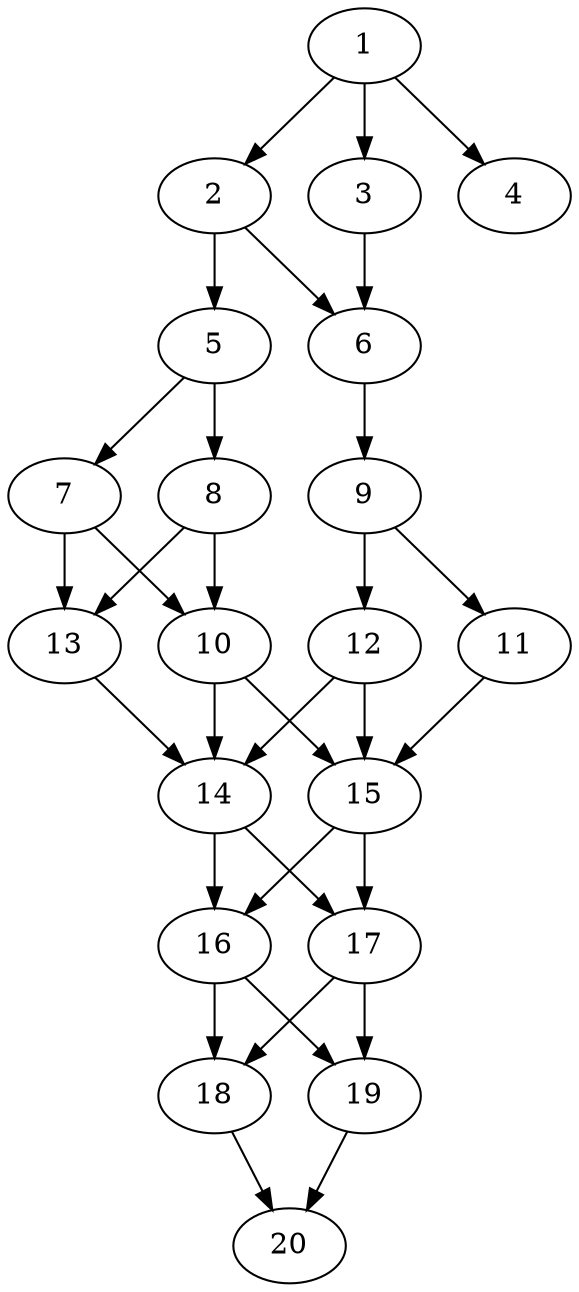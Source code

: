 // DAG automatically generated by daggen at Sat Jul 27 15:36:52 2019
// ./daggen --dot -n 20 --ccr 0.4 --fat 0.4 --regular 0.5 --density 0.8 --mindata 5242880 --maxdata 52428800 
digraph G {
  1 [size="33141760", alpha="0.09", expect_size="13256704"] 
  1 -> 2 [size ="13256704"]
  1 -> 3 [size ="13256704"]
  1 -> 4 [size ="13256704"]
  2 [size="111278080", alpha="0.00", expect_size="44511232"] 
  2 -> 5 [size ="44511232"]
  2 -> 6 [size ="44511232"]
  3 [size="96184320", alpha="0.18", expect_size="38473728"] 
  3 -> 6 [size ="38473728"]
  4 [size="62446080", alpha="0.09", expect_size="24978432"] 
  5 [size="130680320", alpha="0.06", expect_size="52272128"] 
  5 -> 7 [size ="52272128"]
  5 -> 8 [size ="52272128"]
  6 [size="47040000", alpha="0.10", expect_size="18816000"] 
  6 -> 9 [size ="18816000"]
  7 [size="110932480", alpha="0.06", expect_size="44372992"] 
  7 -> 10 [size ="44372992"]
  7 -> 13 [size ="44372992"]
  8 [size="43476480", alpha="0.00", expect_size="17390592"] 
  8 -> 10 [size ="17390592"]
  8 -> 13 [size ="17390592"]
  9 [size="94538240", alpha="0.18", expect_size="37815296"] 
  9 -> 11 [size ="37815296"]
  9 -> 12 [size ="37815296"]
  10 [size="25917440", alpha="0.07", expect_size="10366976"] 
  10 -> 14 [size ="10366976"]
  10 -> 15 [size ="10366976"]
  11 [size="22548480", alpha="0.09", expect_size="9019392"] 
  11 -> 15 [size ="9019392"]
  12 [size="73154560", alpha="0.19", expect_size="29261824"] 
  12 -> 14 [size ="29261824"]
  12 -> 15 [size ="29261824"]
  13 [size="75729920", alpha="0.10", expect_size="30291968"] 
  13 -> 14 [size ="30291968"]
  14 [size="62400000", alpha="0.17", expect_size="24960000"] 
  14 -> 16 [size ="24960000"]
  14 -> 17 [size ="24960000"]
  15 [size="116505600", alpha="0.11", expect_size="46602240"] 
  15 -> 16 [size ="46602240"]
  15 -> 17 [size ="46602240"]
  16 [size="34316800", alpha="0.09", expect_size="13726720"] 
  16 -> 18 [size ="13726720"]
  16 -> 19 [size ="13726720"]
  17 [size="95147520", alpha="0.02", expect_size="38059008"] 
  17 -> 18 [size ="38059008"]
  17 -> 19 [size ="38059008"]
  18 [size="14789120", alpha="0.17", expect_size="5915648"] 
  18 -> 20 [size ="5915648"]
  19 [size="15677440", alpha="0.03", expect_size="6270976"] 
  19 -> 20 [size ="6270976"]
  20 [size="122979840", alpha="0.14", expect_size="49191936"] 
}
